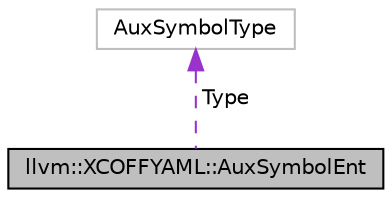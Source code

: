 digraph "llvm::XCOFFYAML::AuxSymbolEnt"
{
 // LATEX_PDF_SIZE
  bgcolor="transparent";
  edge [fontname="Helvetica",fontsize="10",labelfontname="Helvetica",labelfontsize="10"];
  node [fontname="Helvetica",fontsize="10",shape=record];
  Node1 [label="llvm::XCOFFYAML::AuxSymbolEnt",height=0.2,width=0.4,color="black", fillcolor="grey75", style="filled", fontcolor="black",tooltip=" "];
  Node2 -> Node1 [dir="back",color="darkorchid3",fontsize="10",style="dashed",label=" Type" ,fontname="Helvetica"];
  Node2 [label="AuxSymbolType",height=0.2,width=0.4,color="grey75",tooltip=" "];
}
